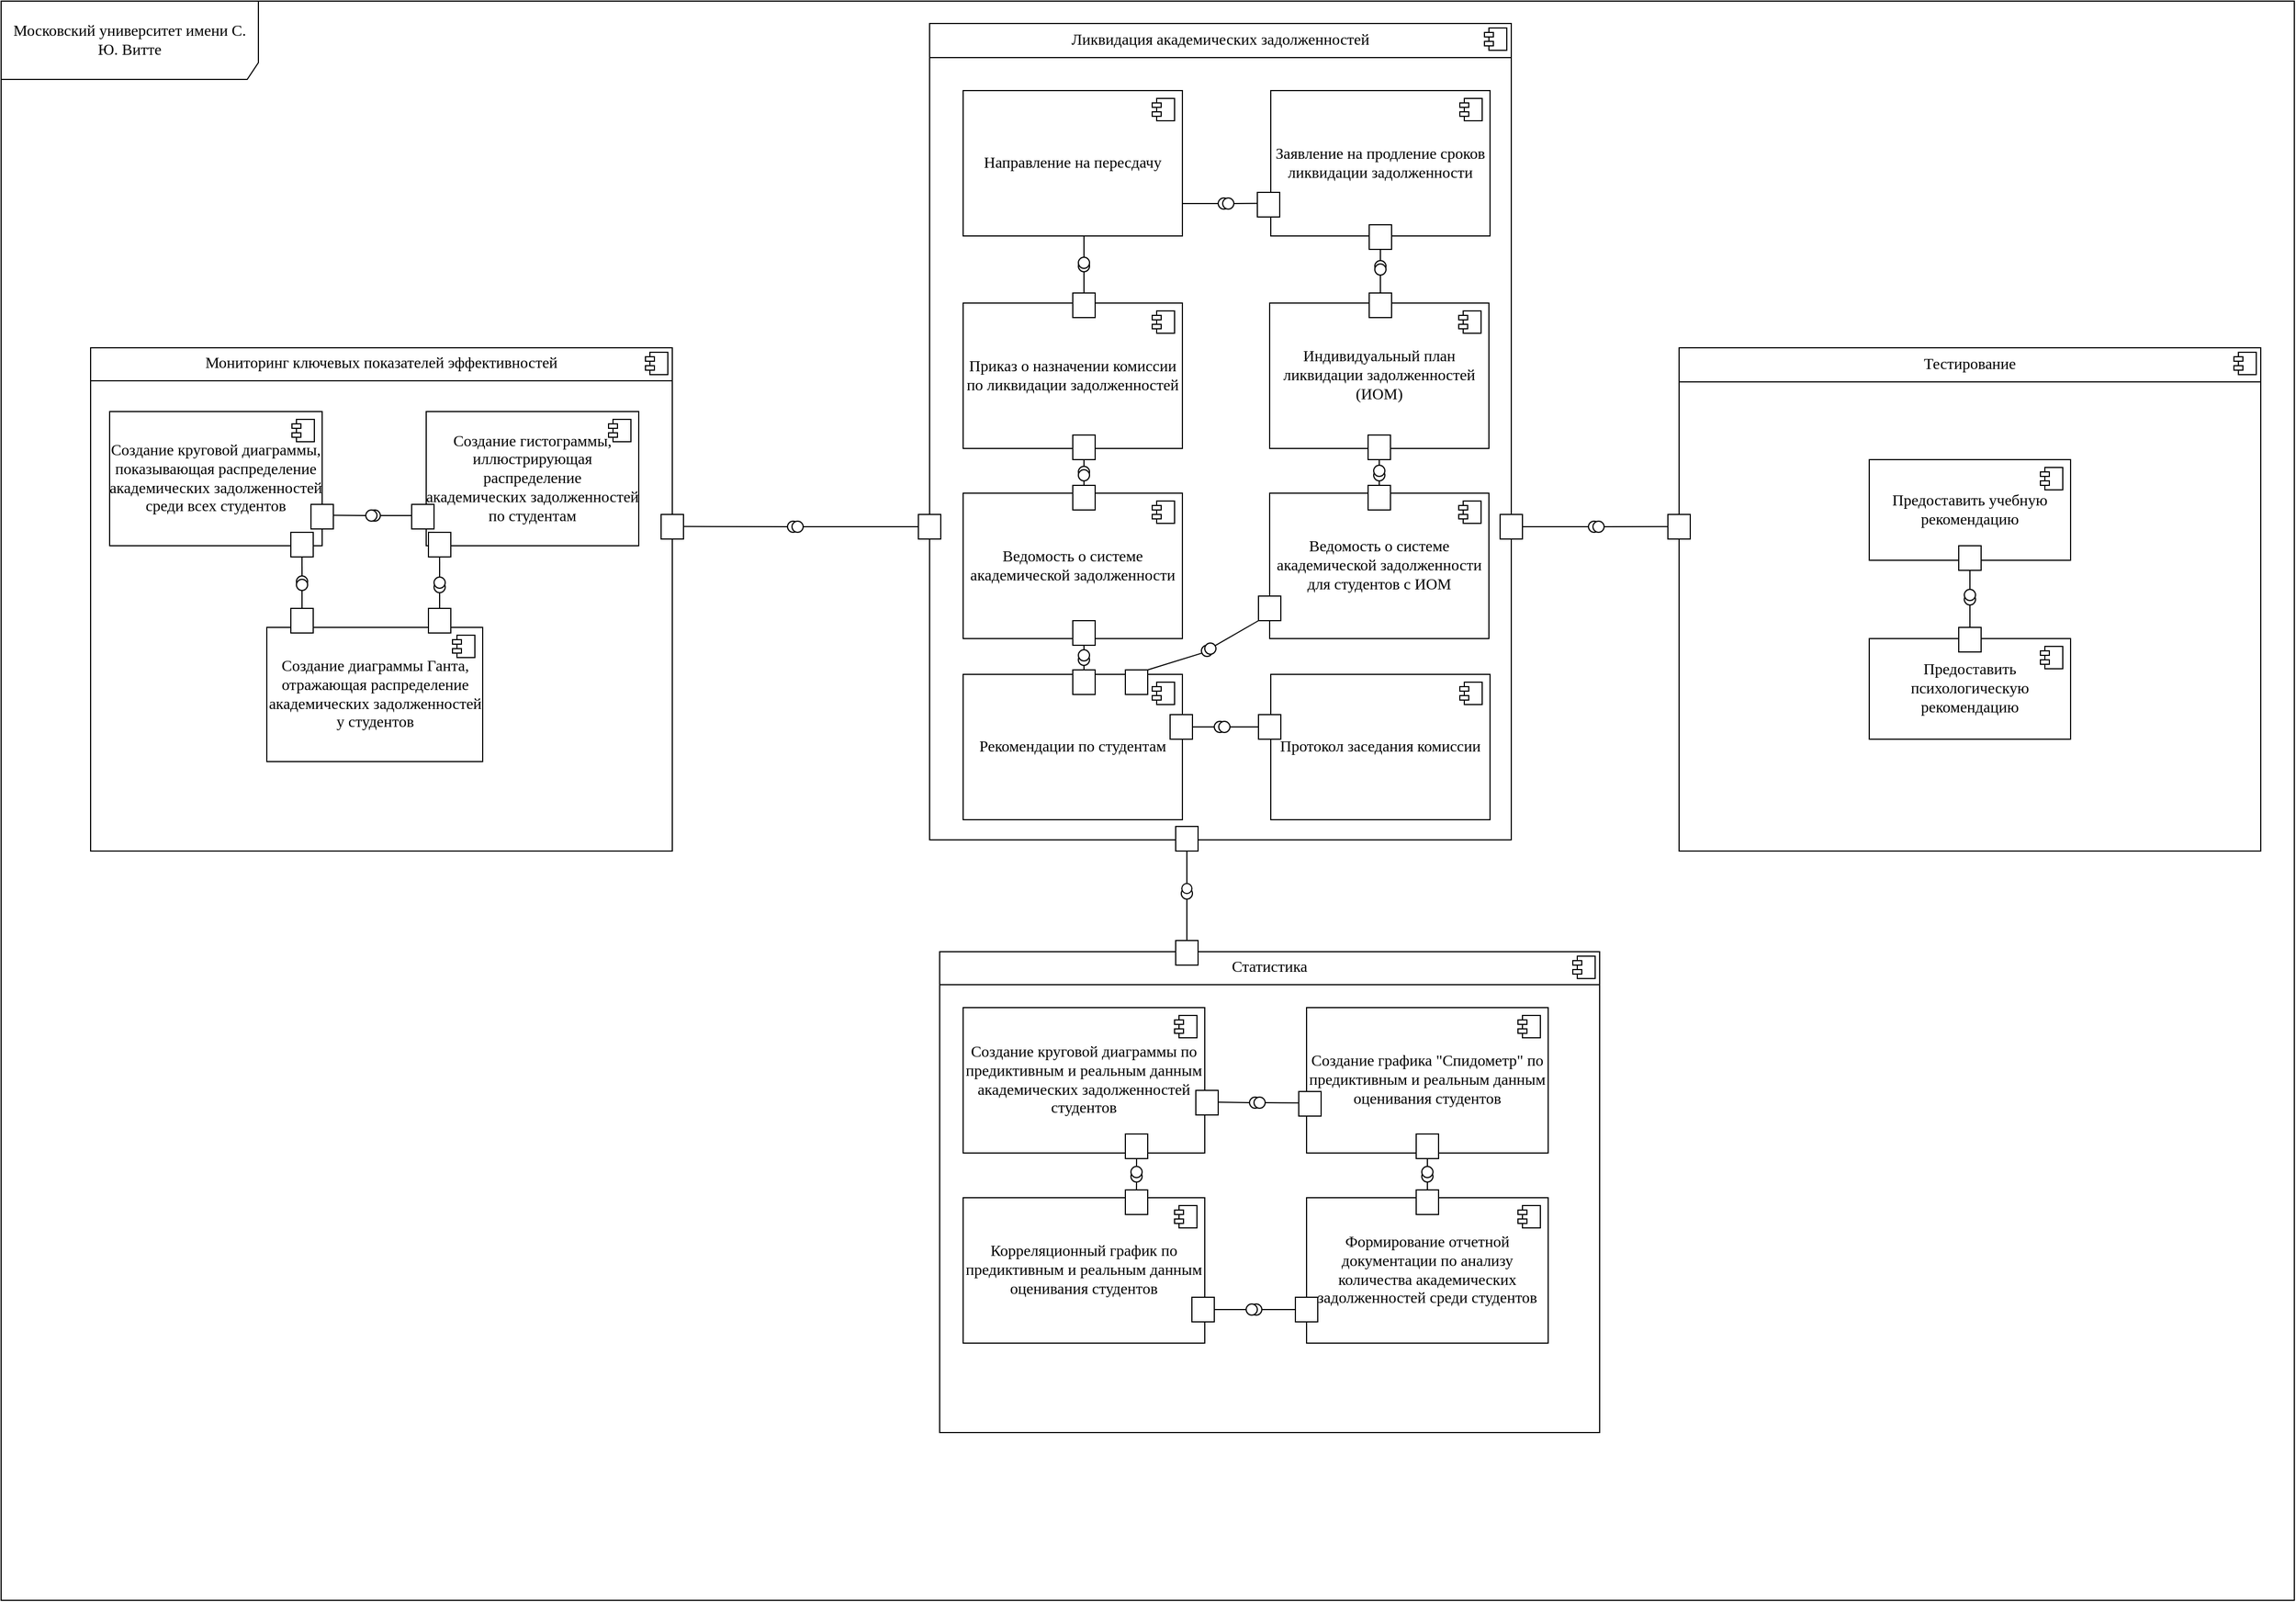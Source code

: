 <mxfile version="26.2.14">
  <diagram name="Страница — 1" id="tuDW8CyXOWbxXbq1CpbA">
    <mxGraphModel dx="2373" dy="2035" grid="1" gridSize="10" guides="1" tooltips="1" connect="1" arrows="1" fold="1" page="1" pageScale="1" pageWidth="827" pageHeight="1169" math="0" shadow="0">
      <root>
        <mxCell id="0" />
        <mxCell id="1" parent="0" />
        <mxCell id="GqfjoaPEXX9DiEDyRWb6-24" value="Московский университет имени С. Ю. Витте" style="shape=umlFrame;whiteSpace=wrap;html=1;pointerEvents=0;width=230;height=70;fontFamily=Times New Roman;fontSize=14;" parent="1" vertex="1">
          <mxGeometry x="-700" y="-350" width="2050" height="1430" as="geometry" />
        </mxCell>
        <mxCell id="eFST4AZn0hhs2lqFVO2i-1" value="&lt;p style=&quot;margin:0px;margin-top:6px;text-align:center;&quot;&gt;&lt;span style=&quot;font-family: &amp;quot;Times New Roman&amp;quot;; font-size: 14px;&quot;&gt;Мониторинг ключевых показателей эффективностей&lt;/span&gt;&lt;/p&gt;&lt;hr size=&quot;1&quot; style=&quot;border-style:solid;&quot;&gt;&lt;p style=&quot;margin:0px;margin-left:8px;&quot;&gt;&lt;br&gt;&lt;/p&gt;" style="align=left;overflow=fill;html=1;dropTarget=0;whiteSpace=wrap;" parent="1" vertex="1">
          <mxGeometry x="-620" y="-40" width="520" height="450" as="geometry" />
        </mxCell>
        <mxCell id="eFST4AZn0hhs2lqFVO2i-2" value="" style="shape=component;jettyWidth=8;jettyHeight=4;" parent="eFST4AZn0hhs2lqFVO2i-1" vertex="1">
          <mxGeometry x="1" width="20" height="20" relative="1" as="geometry">
            <mxPoint x="-24" y="4" as="offset" />
          </mxGeometry>
        </mxCell>
        <mxCell id="eFST4AZn0hhs2lqFVO2i-3" value="Создание круговой диаграммы, показывающая распределение академических&amp;nbsp;задолженностей среди всех студентов" style="html=1;dropTarget=0;whiteSpace=wrap;fontFamily=Times New Roman;fontSize=14;" parent="1" vertex="1">
          <mxGeometry x="-603" y="17" width="190" height="120" as="geometry" />
        </mxCell>
        <mxCell id="eFST4AZn0hhs2lqFVO2i-4" value="" style="shape=module;jettyWidth=8;jettyHeight=4;fontFamily=Times New Roman;fontSize=14;" parent="eFST4AZn0hhs2lqFVO2i-3" vertex="1">
          <mxGeometry x="1" width="20" height="20" relative="1" as="geometry">
            <mxPoint x="-27" y="7" as="offset" />
          </mxGeometry>
        </mxCell>
        <mxCell id="eFST4AZn0hhs2lqFVO2i-5" value="&lt;p style=&quot;margin:0px;margin-top:6px;text-align:center;&quot;&gt;&lt;span style=&quot;background-color: transparent;&quot;&gt;&lt;font face=&quot;Times New Roman&quot;&gt;&lt;span style=&quot;font-size: 14px;&quot;&gt;Статистика&lt;/span&gt;&lt;/font&gt;&lt;/span&gt;&lt;/p&gt;&lt;hr size=&quot;1&quot; style=&quot;border-style:solid;&quot;&gt;&lt;p style=&quot;margin:0px;margin-left:8px;&quot;&gt;&lt;br&gt;&lt;/p&gt;" style="align=left;overflow=fill;html=1;dropTarget=0;whiteSpace=wrap;" parent="1" vertex="1">
          <mxGeometry x="139" y="500" width="590" height="430" as="geometry" />
        </mxCell>
        <mxCell id="eFST4AZn0hhs2lqFVO2i-6" value="" style="shape=component;jettyWidth=8;jettyHeight=4;" parent="eFST4AZn0hhs2lqFVO2i-5" vertex="1">
          <mxGeometry x="1" width="20" height="20" relative="1" as="geometry">
            <mxPoint x="-24" y="4" as="offset" />
          </mxGeometry>
        </mxCell>
        <mxCell id="eFST4AZn0hhs2lqFVO2i-7" value="&lt;p style=&quot;margin:0px;margin-top:6px;text-align:center;&quot;&gt;&lt;span style=&quot;background-color: transparent; text-align: left; font-size: 14px;&quot;&gt;&lt;font face=&quot;Times New Roman&quot;&gt;Тестирование&lt;/font&gt;&lt;/span&gt;&lt;/p&gt;&lt;hr size=&quot;1&quot; style=&quot;border-style:solid;&quot;&gt;&lt;p style=&quot;margin:0px;margin-left:8px;&quot;&gt;&lt;br&gt;&lt;/p&gt;" style="align=left;overflow=fill;html=1;dropTarget=0;whiteSpace=wrap;" parent="1" vertex="1">
          <mxGeometry x="800" y="-40" width="520" height="450" as="geometry" />
        </mxCell>
        <mxCell id="eFST4AZn0hhs2lqFVO2i-8" value="" style="shape=component;jettyWidth=8;jettyHeight=4;" parent="eFST4AZn0hhs2lqFVO2i-7" vertex="1">
          <mxGeometry x="1" width="20" height="20" relative="1" as="geometry">
            <mxPoint x="-24" y="4" as="offset" />
          </mxGeometry>
        </mxCell>
        <mxCell id="eFST4AZn0hhs2lqFVO2i-9" value="Создание круговой диаграммы по предиктивным и реальным данным академических задолженностей студентов" style="html=1;dropTarget=0;whiteSpace=wrap;fontFamily=Times New Roman;fontSize=14;" parent="1" vertex="1">
          <mxGeometry x="160" y="550" width="216" height="130" as="geometry" />
        </mxCell>
        <mxCell id="eFST4AZn0hhs2lqFVO2i-10" value="" style="shape=module;jettyWidth=8;jettyHeight=4;fontFamily=Times New Roman;fontSize=14;" parent="eFST4AZn0hhs2lqFVO2i-9" vertex="1">
          <mxGeometry x="1" width="20" height="20" relative="1" as="geometry">
            <mxPoint x="-27" y="7" as="offset" />
          </mxGeometry>
        </mxCell>
        <mxCell id="eFST4AZn0hhs2lqFVO2i-11" value="Создание графика &quot;Спидометр&quot; по предиктивным и реальным данным оценивания студентов" style="html=1;dropTarget=0;whiteSpace=wrap;fontFamily=Times New Roman;fontSize=14;" parent="1" vertex="1">
          <mxGeometry x="467" y="550" width="216" height="130" as="geometry" />
        </mxCell>
        <mxCell id="eFST4AZn0hhs2lqFVO2i-12" value="" style="shape=module;jettyWidth=8;jettyHeight=4;fontFamily=Times New Roman;fontSize=14;" parent="eFST4AZn0hhs2lqFVO2i-11" vertex="1">
          <mxGeometry x="1" width="20" height="20" relative="1" as="geometry">
            <mxPoint x="-27" y="7" as="offset" />
          </mxGeometry>
        </mxCell>
        <mxCell id="eFST4AZn0hhs2lqFVO2i-13" value="Корреляционный график по предиктивным и реальным данным оценивания студентов" style="html=1;dropTarget=0;whiteSpace=wrap;fontFamily=Times New Roman;fontSize=14;" parent="1" vertex="1">
          <mxGeometry x="160" y="720" width="216" height="130" as="geometry" />
        </mxCell>
        <mxCell id="eFST4AZn0hhs2lqFVO2i-14" value="" style="shape=module;jettyWidth=8;jettyHeight=4;fontFamily=Times New Roman;fontSize=14;" parent="eFST4AZn0hhs2lqFVO2i-13" vertex="1">
          <mxGeometry x="1" width="20" height="20" relative="1" as="geometry">
            <mxPoint x="-27" y="7" as="offset" />
          </mxGeometry>
        </mxCell>
        <mxCell id="eFST4AZn0hhs2lqFVO2i-15" value="Формирование отчетной документации по анализу количества академических задолженностей среди студентов" style="html=1;dropTarget=0;whiteSpace=wrap;fontFamily=Times New Roman;fontSize=14;" parent="1" vertex="1">
          <mxGeometry x="467" y="720" width="216" height="130" as="geometry" />
        </mxCell>
        <mxCell id="eFST4AZn0hhs2lqFVO2i-16" value="" style="shape=module;jettyWidth=8;jettyHeight=4;fontFamily=Times New Roman;fontSize=14;" parent="eFST4AZn0hhs2lqFVO2i-15" vertex="1">
          <mxGeometry x="1" width="20" height="20" relative="1" as="geometry">
            <mxPoint x="-27" y="7" as="offset" />
          </mxGeometry>
        </mxCell>
        <mxCell id="eFST4AZn0hhs2lqFVO2i-25" value="" style="endArrow=none;html=1;rounded=0;entryX=0;entryY=0.5;entryDx=0;entryDy=0;exitX=1;exitY=0.5;exitDx=0;exitDy=0;" parent="1" source="3ke8UDndpjx4X5iE5hRl-86" target="qDimAyg0jFaIY0I--tQH-64" edge="1">
          <mxGeometry width="50" height="50" relative="1" as="geometry">
            <mxPoint x="263" y="860" as="sourcePoint" />
            <mxPoint x="291" y="881" as="targetPoint" />
          </mxGeometry>
        </mxCell>
        <mxCell id="eFST4AZn0hhs2lqFVO2i-24" value="" style="ellipse;whiteSpace=wrap;html=1;aspect=fixed;" parent="1" vertex="1">
          <mxGeometry x="417" y="815" width="10" height="10" as="geometry" />
        </mxCell>
        <mxCell id="eFST4AZn0hhs2lqFVO2i-29" value="" style="endArrow=none;html=1;rounded=0;entryX=0.717;entryY=0;entryDx=0;entryDy=0;exitX=0.5;exitY=1;exitDx=0;exitDy=0;entryPerimeter=0;" parent="1" source="eFST4AZn0hhs2lqFVO2i-30" target="eFST4AZn0hhs2lqFVO2i-13" edge="1">
          <mxGeometry width="50" height="50" relative="1" as="geometry">
            <mxPoint x="273" y="870" as="sourcePoint" />
            <mxPoint x="273" y="715" as="targetPoint" />
          </mxGeometry>
        </mxCell>
        <mxCell id="eFST4AZn0hhs2lqFVO2i-31" value="" style="endArrow=none;html=1;rounded=0;entryX=1;entryY=0.25;entryDx=0;entryDy=0;exitX=0.5;exitY=1;exitDx=0;exitDy=0;" parent="1" source="eFST4AZn0hhs2lqFVO2i-32" target="eFST4AZn0hhs2lqFVO2i-30" edge="1">
          <mxGeometry width="50" height="50" relative="1" as="geometry">
            <mxPoint x="340" y="690" as="sourcePoint" />
            <mxPoint x="273" y="715" as="targetPoint" />
          </mxGeometry>
        </mxCell>
        <mxCell id="eFST4AZn0hhs2lqFVO2i-30" value="" style="ellipse;whiteSpace=wrap;html=1;aspect=fixed;" parent="1" vertex="1">
          <mxGeometry x="310" y="696" width="10" height="10" as="geometry" />
        </mxCell>
        <mxCell id="eFST4AZn0hhs2lqFVO2i-33" value="" style="endArrow=none;html=1;rounded=0;entryX=0.5;entryY=0;entryDx=0;entryDy=0;exitX=0.718;exitY=1.002;exitDx=0;exitDy=0;exitPerimeter=0;" parent="1" source="eFST4AZn0hhs2lqFVO2i-9" target="eFST4AZn0hhs2lqFVO2i-32" edge="1">
          <mxGeometry width="50" height="50" relative="1" as="geometry">
            <mxPoint x="340" y="690" as="sourcePoint" />
            <mxPoint x="304" y="703" as="targetPoint" />
          </mxGeometry>
        </mxCell>
        <mxCell id="eFST4AZn0hhs2lqFVO2i-32" value="" style="ellipse;whiteSpace=wrap;html=1;aspect=fixed;" parent="1" vertex="1">
          <mxGeometry x="310" y="692" width="10" height="10" as="geometry" />
        </mxCell>
        <mxCell id="eFST4AZn0hhs2lqFVO2i-36" value="" style="endArrow=none;html=1;rounded=0;entryX=0;entryY=0.656;entryDx=0;entryDy=0;exitX=1;exitY=0.5;exitDx=0;exitDy=0;entryPerimeter=0;" parent="1" source="eFST4AZn0hhs2lqFVO2i-39" target="eFST4AZn0hhs2lqFVO2i-11" edge="1">
          <mxGeometry width="50" height="50" relative="1" as="geometry">
            <mxPoint x="350" y="700" as="sourcePoint" />
            <mxPoint x="460.0" y="660" as="targetPoint" />
          </mxGeometry>
        </mxCell>
        <mxCell id="eFST4AZn0hhs2lqFVO2i-38" value="" style="endArrow=none;html=1;rounded=0;entryX=0;entryY=0.5;entryDx=0;entryDy=0;exitX=1;exitY=0.649;exitDx=0;exitDy=0;exitPerimeter=0;" parent="1" source="eFST4AZn0hhs2lqFVO2i-9" target="eFST4AZn0hhs2lqFVO2i-37" edge="1">
          <mxGeometry width="50" height="50" relative="1" as="geometry">
            <mxPoint x="380.0" y="635" as="sourcePoint" />
            <mxPoint x="460" y="660" as="targetPoint" />
          </mxGeometry>
        </mxCell>
        <mxCell id="eFST4AZn0hhs2lqFVO2i-37" value="" style="ellipse;whiteSpace=wrap;html=1;aspect=fixed;" parent="1" vertex="1">
          <mxGeometry x="416" y="630" width="10" height="10" as="geometry" />
        </mxCell>
        <mxCell id="eFST4AZn0hhs2lqFVO2i-40" value="" style="endArrow=none;html=1;rounded=0;entryX=0;entryY=0.5;entryDx=0;entryDy=0;exitX=1;exitY=0.25;exitDx=0;exitDy=0;" parent="1" source="eFST4AZn0hhs2lqFVO2i-37" target="eFST4AZn0hhs2lqFVO2i-39" edge="1">
          <mxGeometry width="50" height="50" relative="1" as="geometry">
            <mxPoint x="413" y="643" as="sourcePoint" />
            <mxPoint x="460" y="660" as="targetPoint" />
          </mxGeometry>
        </mxCell>
        <mxCell id="eFST4AZn0hhs2lqFVO2i-39" value="" style="ellipse;whiteSpace=wrap;html=1;aspect=fixed;" parent="1" vertex="1">
          <mxGeometry x="420" y="630" width="10" height="10" as="geometry" />
        </mxCell>
        <mxCell id="eFST4AZn0hhs2lqFVO2i-43" value="" style="endArrow=none;html=1;rounded=0;entryX=0.5;entryY=0;entryDx=0;entryDy=0;exitX=0.5;exitY=1;exitDx=0;exitDy=0;" parent="1" source="eFST4AZn0hhs2lqFVO2i-44" target="eFST4AZn0hhs2lqFVO2i-15" edge="1">
          <mxGeometry width="50" height="50" relative="1" as="geometry">
            <mxPoint x="427" y="653" as="sourcePoint" />
            <mxPoint x="515" y="710" as="targetPoint" />
          </mxGeometry>
        </mxCell>
        <mxCell id="eFST4AZn0hhs2lqFVO2i-45" value="" style="endArrow=none;html=1;rounded=0;entryX=0.75;entryY=0;entryDx=0;entryDy=0;exitX=0.5;exitY=1;exitDx=0;exitDy=0;" parent="1" source="eFST4AZn0hhs2lqFVO2i-46" target="eFST4AZn0hhs2lqFVO2i-44" edge="1">
          <mxGeometry width="50" height="50" relative="1" as="geometry">
            <mxPoint x="580" y="690" as="sourcePoint" />
            <mxPoint x="515" y="710" as="targetPoint" />
          </mxGeometry>
        </mxCell>
        <mxCell id="eFST4AZn0hhs2lqFVO2i-44" value="" style="ellipse;whiteSpace=wrap;html=1;aspect=fixed;" parent="1" vertex="1">
          <mxGeometry x="570" y="696" width="10" height="10" as="geometry" />
        </mxCell>
        <mxCell id="eFST4AZn0hhs2lqFVO2i-47" value="" style="endArrow=none;html=1;rounded=0;entryX=0.5;entryY=0;entryDx=0;entryDy=0;exitX=0.5;exitY=1;exitDx=0;exitDy=0;" parent="1" source="eFST4AZn0hhs2lqFVO2i-11" target="eFST4AZn0hhs2lqFVO2i-46" edge="1">
          <mxGeometry width="50" height="50" relative="1" as="geometry">
            <mxPoint x="580" y="690" as="sourcePoint" />
            <mxPoint x="533" y="701" as="targetPoint" />
          </mxGeometry>
        </mxCell>
        <mxCell id="eFST4AZn0hhs2lqFVO2i-46" value="" style="ellipse;whiteSpace=wrap;html=1;aspect=fixed;" parent="1" vertex="1">
          <mxGeometry x="570" y="692" width="10" height="10" as="geometry" />
        </mxCell>
        <mxCell id="eFST4AZn0hhs2lqFVO2i-63" value="Предоставить учебную рекомендацию" style="html=1;dropTarget=0;whiteSpace=wrap;fontFamily=Times New Roman;fontSize=14;" parent="1" vertex="1">
          <mxGeometry x="970" y="60" width="180" height="90" as="geometry" />
        </mxCell>
        <mxCell id="eFST4AZn0hhs2lqFVO2i-64" value="" style="shape=module;jettyWidth=8;jettyHeight=4;fontFamily=Times New Roman;fontSize=14;" parent="eFST4AZn0hhs2lqFVO2i-63" vertex="1">
          <mxGeometry x="1" width="20" height="20" relative="1" as="geometry">
            <mxPoint x="-27" y="7" as="offset" />
          </mxGeometry>
        </mxCell>
        <mxCell id="eFST4AZn0hhs2lqFVO2i-65" value="Предоставить психологическую рекомендацию" style="html=1;dropTarget=0;whiteSpace=wrap;fontFamily=Times New Roman;fontSize=14;" parent="1" vertex="1">
          <mxGeometry x="970" y="220" width="180" height="90" as="geometry" />
        </mxCell>
        <mxCell id="eFST4AZn0hhs2lqFVO2i-66" value="" style="shape=module;jettyWidth=8;jettyHeight=4;fontFamily=Times New Roman;fontSize=14;" parent="eFST4AZn0hhs2lqFVO2i-65" vertex="1">
          <mxGeometry x="1" width="20" height="20" relative="1" as="geometry">
            <mxPoint x="-27" y="7" as="offset" />
          </mxGeometry>
        </mxCell>
        <mxCell id="eFST4AZn0hhs2lqFVO2i-75" value="" style="endArrow=none;html=1;rounded=0;exitX=0.5;exitY=0;exitDx=0;exitDy=0;entryX=0.5;entryY=1;entryDx=0;entryDy=0;" parent="1" source="eFST4AZn0hhs2lqFVO2i-78" target="eFST4AZn0hhs2lqFVO2i-63" edge="1">
          <mxGeometry width="50" height="50" relative="1" as="geometry">
            <mxPoint x="918" y="579" as="sourcePoint" />
            <mxPoint x="1060" y="160" as="targetPoint" />
          </mxGeometry>
        </mxCell>
        <mxCell id="eFST4AZn0hhs2lqFVO2i-77" value="" style="endArrow=none;html=1;rounded=0;exitX=0.5;exitY=0;exitDx=0;exitDy=0;entryX=0.5;entryY=1;entryDx=0;entryDy=0;" parent="1" source="eFST4AZn0hhs2lqFVO2i-65" target="eFST4AZn0hhs2lqFVO2i-76" edge="1">
          <mxGeometry width="50" height="50" relative="1" as="geometry">
            <mxPoint x="1060" y="210" as="sourcePoint" />
            <mxPoint x="1060" y="160" as="targetPoint" />
          </mxGeometry>
        </mxCell>
        <mxCell id="eFST4AZn0hhs2lqFVO2i-76" value="" style="ellipse;whiteSpace=wrap;html=1;aspect=fixed;" parent="1" vertex="1">
          <mxGeometry x="1055" y="180" width="10" height="10" as="geometry" />
        </mxCell>
        <mxCell id="eFST4AZn0hhs2lqFVO2i-79" value="" style="endArrow=none;html=1;rounded=0;exitX=0.5;exitY=0;exitDx=0;exitDy=0;entryX=0.5;entryY=1;entryDx=0;entryDy=0;" parent="1" source="eFST4AZn0hhs2lqFVO2i-76" target="eFST4AZn0hhs2lqFVO2i-78" edge="1">
          <mxGeometry width="50" height="50" relative="1" as="geometry">
            <mxPoint x="1060" y="180" as="sourcePoint" />
            <mxPoint x="1060" y="160" as="targetPoint" />
          </mxGeometry>
        </mxCell>
        <mxCell id="eFST4AZn0hhs2lqFVO2i-78" value="" style="ellipse;whiteSpace=wrap;html=1;aspect=fixed;" parent="1" vertex="1">
          <mxGeometry x="1055" y="176" width="10" height="10" as="geometry" />
        </mxCell>
        <mxCell id="eFST4AZn0hhs2lqFVO2i-88" value="Создание диаграммы Ганта, отражающая распределение академических&amp;nbsp;задолженностей у студентов" style="html=1;dropTarget=0;whiteSpace=wrap;fontFamily=Times New Roman;fontSize=14;" parent="1" vertex="1">
          <mxGeometry x="-462.5" y="210" width="193" height="120" as="geometry" />
        </mxCell>
        <mxCell id="eFST4AZn0hhs2lqFVO2i-89" value="" style="shape=module;jettyWidth=8;jettyHeight=4;fontFamily=Times New Roman;fontSize=14;" parent="eFST4AZn0hhs2lqFVO2i-88" vertex="1">
          <mxGeometry x="1" width="20" height="20" relative="1" as="geometry">
            <mxPoint x="-27" y="7" as="offset" />
          </mxGeometry>
        </mxCell>
        <mxCell id="eFST4AZn0hhs2lqFVO2i-90" value="Создание гистограммы, иллюстрирующая распределение академических&amp;nbsp;задолженностей по студентам" style="html=1;dropTarget=0;whiteSpace=wrap;fontFamily=Times New Roman;fontSize=14;" parent="1" vertex="1">
          <mxGeometry x="-320" y="17" width="190" height="120" as="geometry" />
        </mxCell>
        <mxCell id="eFST4AZn0hhs2lqFVO2i-91" value="" style="shape=module;jettyWidth=8;jettyHeight=4;fontFamily=Times New Roman;fontSize=14;" parent="eFST4AZn0hhs2lqFVO2i-90" vertex="1">
          <mxGeometry x="1" width="20" height="20" relative="1" as="geometry">
            <mxPoint x="-27" y="7" as="offset" />
          </mxGeometry>
        </mxCell>
        <mxCell id="eFST4AZn0hhs2lqFVO2i-100" value="" style="endArrow=none;html=1;rounded=0;exitX=0.5;exitY=0;exitDx=0;exitDy=0;entryX=0.063;entryY=1.003;entryDx=0;entryDy=0;entryPerimeter=0;" parent="1" source="eFST4AZn0hhs2lqFVO2i-105" target="eFST4AZn0hhs2lqFVO2i-90" edge="1">
          <mxGeometry width="50" height="50" relative="1" as="geometry">
            <mxPoint x="800" y="211" as="sourcePoint" />
            <mxPoint x="-293" y="140" as="targetPoint" />
          </mxGeometry>
        </mxCell>
        <mxCell id="eFST4AZn0hhs2lqFVO2i-101" value="" style="endArrow=none;html=1;rounded=0;entryX=0.905;entryY=1.003;entryDx=0;entryDy=0;entryPerimeter=0;" parent="1" source="eFST4AZn0hhs2lqFVO2i-116" target="eFST4AZn0hhs2lqFVO2i-3" edge="1">
          <mxGeometry width="50" height="50" relative="1" as="geometry">
            <mxPoint x="-190" y="315" as="sourcePoint" />
            <mxPoint x="-490.08" y="147" as="targetPoint" />
          </mxGeometry>
        </mxCell>
        <mxCell id="eFST4AZn0hhs2lqFVO2i-102" value="" style="endArrow=none;html=1;rounded=0;entryX=-0.009;entryY=0.456;entryDx=0;entryDy=0;exitX=1;exitY=0.5;exitDx=0;exitDy=0;entryPerimeter=0;" parent="1" source="eFST4AZn0hhs2lqFVO2i-114" target="3ke8UDndpjx4X5iE5hRl-100" edge="1">
          <mxGeometry width="50" height="50" relative="1" as="geometry">
            <mxPoint x="-259" y="210" as="sourcePoint" />
            <mxPoint x="-314" y="85" as="targetPoint" />
          </mxGeometry>
        </mxCell>
        <mxCell id="eFST4AZn0hhs2lqFVO2i-104" value="" style="endArrow=none;html=1;rounded=0;entryX=0.5;entryY=1;entryDx=0;entryDy=0;exitX=0.5;exitY=0;exitDx=0;exitDy=0;" parent="1" source="3ke8UDndpjx4X5iE5hRl-94" target="eFST4AZn0hhs2lqFVO2i-103" edge="1">
          <mxGeometry width="50" height="50" relative="1" as="geometry">
            <mxPoint x="-280.0" y="305" as="sourcePoint" />
            <mxPoint x="-55" y="255" as="targetPoint" />
          </mxGeometry>
        </mxCell>
        <mxCell id="eFST4AZn0hhs2lqFVO2i-103" value="" style="ellipse;whiteSpace=wrap;html=1;aspect=fixed;" parent="1" vertex="1">
          <mxGeometry x="-313" y="169" width="10" height="10" as="geometry" />
        </mxCell>
        <mxCell id="eFST4AZn0hhs2lqFVO2i-106" value="" style="endArrow=none;html=1;rounded=0;entryX=0.057;entryY=0.717;entryDx=0;entryDy=0;exitX=0.735;exitY=0.08;exitDx=0;exitDy=0;exitPerimeter=0;entryPerimeter=0;" parent="1" source="eFST4AZn0hhs2lqFVO2i-103" target="eFST4AZn0hhs2lqFVO2i-105" edge="1">
          <mxGeometry width="50" height="50" relative="1" as="geometry">
            <mxPoint x="-131" y="287" as="sourcePoint" />
            <mxPoint x="-55" y="255" as="targetPoint" />
          </mxGeometry>
        </mxCell>
        <mxCell id="eFST4AZn0hhs2lqFVO2i-105" value="" style="ellipse;whiteSpace=wrap;html=1;aspect=fixed;" parent="1" vertex="1">
          <mxGeometry x="-313" y="165" width="10" height="10" as="geometry" />
        </mxCell>
        <mxCell id="eFST4AZn0hhs2lqFVO2i-113" value="" style="endArrow=none;html=1;rounded=0;entryX=0;entryY=0.5;entryDx=0;entryDy=0;entryPerimeter=0;exitX=1;exitY=0.5;exitDx=0;exitDy=0;" parent="1" source="eFST4AZn0hhs2lqFVO2i-114" target="eFST4AZn0hhs2lqFVO2i-112" edge="1">
          <mxGeometry width="50" height="50" relative="1" as="geometry">
            <mxPoint x="-200" y="115" as="sourcePoint" />
            <mxPoint x="-150" y="150" as="targetPoint" />
          </mxGeometry>
        </mxCell>
        <mxCell id="eFST4AZn0hhs2lqFVO2i-115" value="" style="endArrow=none;html=1;rounded=0;entryX=0;entryY=0.5;entryDx=0;entryDy=0;entryPerimeter=0;exitX=1;exitY=0.5;exitDx=0;exitDy=0;" parent="1" source="eFST4AZn0hhs2lqFVO2i-112" target="eFST4AZn0hhs2lqFVO2i-114" edge="1">
          <mxGeometry width="50" height="50" relative="1" as="geometry">
            <mxPoint x="-170" y="130" as="sourcePoint" />
            <mxPoint x="-150" y="150" as="targetPoint" />
          </mxGeometry>
        </mxCell>
        <mxCell id="eFST4AZn0hhs2lqFVO2i-117" value="" style="endArrow=none;html=1;rounded=0;entryX=0.7;entryY=0.9;entryDx=0;entryDy=0;entryPerimeter=0;" parent="1" source="eFST4AZn0hhs2lqFVO2i-118" target="eFST4AZn0hhs2lqFVO2i-116" edge="1">
          <mxGeometry width="50" height="50" relative="1" as="geometry">
            <mxPoint x="-269" y="200" as="sourcePoint" />
            <mxPoint x="-306" y="158" as="targetPoint" />
          </mxGeometry>
        </mxCell>
        <mxCell id="eFST4AZn0hhs2lqFVO2i-116" value="" style="ellipse;whiteSpace=wrap;html=1;aspect=fixed;" parent="1" vertex="1">
          <mxGeometry x="-436" y="164" width="10" height="10" as="geometry" />
        </mxCell>
        <mxCell id="eFST4AZn0hhs2lqFVO2i-119" value="" style="endArrow=none;html=1;rounded=0;entryX=0.5;entryY=1;entryDx=0;entryDy=0;exitX=0.5;exitY=0;exitDx=0;exitDy=0;" parent="1" source="3ke8UDndpjx4X5iE5hRl-97" target="eFST4AZn0hhs2lqFVO2i-118" edge="1">
          <mxGeometry width="50" height="50" relative="1" as="geometry">
            <mxPoint x="-431" y="209" as="sourcePoint" />
            <mxPoint x="-293" y="179" as="targetPoint" />
          </mxGeometry>
        </mxCell>
        <mxCell id="eFST4AZn0hhs2lqFVO2i-118" value="" style="ellipse;whiteSpace=wrap;html=1;aspect=fixed;" parent="1" vertex="1">
          <mxGeometry x="-436" y="167" width="10" height="10" as="geometry" />
        </mxCell>
        <mxCell id="mNeHW8iMTvMaGaCUjGPF-1" value="&lt;p style=&quot;text-align: center; margin: 6px 0px 0px;&quot;&gt;&lt;span style=&quot;background-color: transparent; text-align: left; font-size: 14px;&quot;&gt;&lt;font face=&quot;Times New Roman&quot;&gt;Ликвидация академических задолженностей&lt;/font&gt;&lt;/span&gt;&lt;/p&gt;&lt;hr size=&quot;1&quot; style=&quot;border-style:solid;&quot;&gt;&lt;p style=&quot;margin:0px;margin-left:8px;&quot;&gt;&lt;br&gt;&lt;/p&gt;" style="align=left;overflow=fill;html=1;dropTarget=0;whiteSpace=wrap;" parent="1" vertex="1">
          <mxGeometry x="130" y="-330" width="520" height="730" as="geometry" />
        </mxCell>
        <mxCell id="mNeHW8iMTvMaGaCUjGPF-2" value="" style="shape=component;jettyWidth=8;jettyHeight=4;" parent="mNeHW8iMTvMaGaCUjGPF-1" vertex="1">
          <mxGeometry x="1" width="20" height="20" relative="1" as="geometry">
            <mxPoint x="-24" y="4" as="offset" />
          </mxGeometry>
        </mxCell>
        <mxCell id="mNeHW8iMTvMaGaCUjGPF-4" value="" style="endArrow=none;html=1;rounded=0;entryX=0;entryY=0.5;entryDx=0;entryDy=0;entryPerimeter=0;exitX=1;exitY=0.5;exitDx=0;exitDy=0;" parent="1" source="eFST4AZn0hhs2lqFVO2i-112" target="eFST4AZn0hhs2lqFVO2i-114" edge="1">
          <mxGeometry width="50" height="50" relative="1" as="geometry">
            <mxPoint x="-403" y="105" as="sourcePoint" />
            <mxPoint x="-180" y="130" as="targetPoint" />
          </mxGeometry>
        </mxCell>
        <mxCell id="eFST4AZn0hhs2lqFVO2i-114" value="" style="ellipse;whiteSpace=wrap;html=1;aspect=fixed;" parent="1" vertex="1">
          <mxGeometry x="-371" y="105" width="10" height="10" as="geometry" />
        </mxCell>
        <mxCell id="mNeHW8iMTvMaGaCUjGPF-5" value="" style="endArrow=none;html=1;rounded=0;entryX=0;entryY=0.5;entryDx=0;entryDy=0;entryPerimeter=0;exitX=0.974;exitY=0.441;exitDx=0;exitDy=0;exitPerimeter=0;" parent="1" source="3ke8UDndpjx4X5iE5hRl-99" target="eFST4AZn0hhs2lqFVO2i-112" edge="1">
          <mxGeometry width="50" height="50" relative="1" as="geometry">
            <mxPoint x="-403" y="105" as="sourcePoint" />
            <mxPoint x="-270" y="122" as="targetPoint" />
          </mxGeometry>
        </mxCell>
        <mxCell id="eFST4AZn0hhs2lqFVO2i-112" value="" style="ellipse;whiteSpace=wrap;html=1;aspect=fixed;" parent="1" vertex="1">
          <mxGeometry x="-374" y="105" width="10" height="10" as="geometry" />
        </mxCell>
        <mxCell id="mNeHW8iMTvMaGaCUjGPF-20" value="&lt;span style=&quot;text-align: start; caret-color: rgb(51, 144, 236); white-space-collapse: preserve; background-color: rgb(255, 255, 255);&quot;&gt;Заявление на продление сроков ликвидации задолженности&lt;/span&gt;" style="html=1;dropTarget=0;whiteSpace=wrap;fontFamily=Times New Roman;fontSize=14;" parent="1" vertex="1">
          <mxGeometry x="435" y="-270" width="196" height="130" as="geometry" />
        </mxCell>
        <mxCell id="mNeHW8iMTvMaGaCUjGPF-21" value="" style="shape=module;jettyWidth=8;jettyHeight=4;fontFamily=Times New Roman;fontSize=14;" parent="mNeHW8iMTvMaGaCUjGPF-20" vertex="1">
          <mxGeometry x="1" width="20" height="20" relative="1" as="geometry">
            <mxPoint x="-27" y="7" as="offset" />
          </mxGeometry>
        </mxCell>
        <mxCell id="mNeHW8iMTvMaGaCUjGPF-22" value="Направление на пересдачу" style="html=1;dropTarget=0;whiteSpace=wrap;fontFamily=Times New Roman;fontSize=14;" parent="1" vertex="1">
          <mxGeometry x="160" y="-270" width="196" height="130" as="geometry" />
        </mxCell>
        <mxCell id="mNeHW8iMTvMaGaCUjGPF-23" value="" style="shape=module;jettyWidth=8;jettyHeight=4;fontFamily=Times New Roman;fontSize=14;" parent="mNeHW8iMTvMaGaCUjGPF-22" vertex="1">
          <mxGeometry x="1" width="20" height="20" relative="1" as="geometry">
            <mxPoint x="-27" y="7" as="offset" />
          </mxGeometry>
        </mxCell>
        <mxCell id="mNeHW8iMTvMaGaCUjGPF-24" value="&lt;span style=&quot;text-align: start; caret-color: rgb(51, 144, 236); white-space-collapse: preserve; background-color: rgb(255, 255, 255);&quot;&gt;Приказ о назначении комиссии по ликвидации задолженностей&lt;/span&gt;" style="html=1;dropTarget=0;whiteSpace=wrap;fontFamily=Times New Roman;fontSize=14;" parent="1" vertex="1">
          <mxGeometry x="160" y="-80" width="196" height="130" as="geometry" />
        </mxCell>
        <mxCell id="mNeHW8iMTvMaGaCUjGPF-25" value="" style="shape=module;jettyWidth=8;jettyHeight=4;fontFamily=Times New Roman;fontSize=14;" parent="mNeHW8iMTvMaGaCUjGPF-24" vertex="1">
          <mxGeometry x="1" width="20" height="20" relative="1" as="geometry">
            <mxPoint x="-27" y="7" as="offset" />
          </mxGeometry>
        </mxCell>
        <mxCell id="mNeHW8iMTvMaGaCUjGPF-26" value="&lt;span style=&quot;text-align: start; caret-color: rgb(51, 144, 236); white-space-collapse: preserve; background-color: rgb(255, 255, 255);&quot;&gt;Ведомость о системе академической задолженности для студентов с ИОМ&lt;/span&gt;" style="html=1;dropTarget=0;whiteSpace=wrap;fontFamily=Times New Roman;fontSize=14;" parent="1" vertex="1">
          <mxGeometry x="434" y="90" width="196" height="130" as="geometry" />
        </mxCell>
        <mxCell id="mNeHW8iMTvMaGaCUjGPF-27" value="" style="shape=module;jettyWidth=8;jettyHeight=4;fontFamily=Times New Roman;fontSize=14;" parent="mNeHW8iMTvMaGaCUjGPF-26" vertex="1">
          <mxGeometry x="1" width="20" height="20" relative="1" as="geometry">
            <mxPoint x="-27" y="7" as="offset" />
          </mxGeometry>
        </mxCell>
        <mxCell id="mNeHW8iMTvMaGaCUjGPF-28" value="&lt;span style=&quot;text-align: start; caret-color: rgb(51, 144, 236); white-space-collapse: preserve; background-color: rgb(255, 255, 255);&quot;&gt;Индивидуальный план ликвидации задолженностей (ИОМ)&lt;/span&gt;" style="html=1;dropTarget=0;whiteSpace=wrap;fontFamily=Times New Roman;fontSize=14;" parent="1" vertex="1">
          <mxGeometry x="434" y="-80" width="196" height="130" as="geometry" />
        </mxCell>
        <mxCell id="mNeHW8iMTvMaGaCUjGPF-29" value="" style="shape=module;jettyWidth=8;jettyHeight=4;fontFamily=Times New Roman;fontSize=14;" parent="mNeHW8iMTvMaGaCUjGPF-28" vertex="1">
          <mxGeometry x="1" width="20" height="20" relative="1" as="geometry">
            <mxPoint x="-27" y="7" as="offset" />
          </mxGeometry>
        </mxCell>
        <mxCell id="mNeHW8iMTvMaGaCUjGPF-30" value="&lt;span style=&quot;text-align: start; caret-color: rgb(51, 144, 236); white-space-collapse: preserve; background-color: rgb(255, 255, 255);&quot;&gt;Протокол заседания комиссии&lt;/span&gt;" style="html=1;dropTarget=0;whiteSpace=wrap;fontFamily=Times New Roman;fontSize=14;" parent="1" vertex="1">
          <mxGeometry x="435" y="252" width="196" height="130" as="geometry" />
        </mxCell>
        <mxCell id="mNeHW8iMTvMaGaCUjGPF-31" value="" style="shape=module;jettyWidth=8;jettyHeight=4;fontFamily=Times New Roman;fontSize=14;" parent="mNeHW8iMTvMaGaCUjGPF-30" vertex="1">
          <mxGeometry x="1" width="20" height="20" relative="1" as="geometry">
            <mxPoint x="-27" y="7" as="offset" />
          </mxGeometry>
        </mxCell>
        <mxCell id="3ke8UDndpjx4X5iE5hRl-6" value="" style="ellipse;whiteSpace=wrap;html=1;align=center;aspect=fixed;fillColor=none;strokeColor=none;resizable=0;perimeter=centerPerimeter;rotatable=0;allowArrows=0;points=[];outlineConnect=1;" parent="1" vertex="1">
          <mxGeometry x="435" y="420" width="10" height="10" as="geometry" />
        </mxCell>
        <mxCell id="3ke8UDndpjx4X5iE5hRl-35" value="" style="ellipse;whiteSpace=wrap;html=1;align=center;aspect=fixed;fillColor=none;strokeColor=none;resizable=0;perimeter=centerPerimeter;rotatable=0;allowArrows=0;points=[];outlineConnect=1;" parent="1" vertex="1">
          <mxGeometry x="396" y="172" width="10" height="10" as="geometry" />
        </mxCell>
        <mxCell id="3ke8UDndpjx4X5iE5hRl-43" value="" style="endArrow=none;html=1;rounded=0;exitX=0;exitY=0.5;exitDx=0;exitDy=0;" parent="1" target="3ke8UDndpjx4X5iE5hRl-73" edge="1">
          <mxGeometry width="50" height="50" relative="1" as="geometry">
            <mxPoint x="719.0" y="120" as="sourcePoint" />
            <mxPoint x="650.52" y="120.6" as="targetPoint" />
          </mxGeometry>
        </mxCell>
        <mxCell id="3ke8UDndpjx4X5iE5hRl-45" value="" style="endArrow=none;html=1;rounded=0;exitX=-0.003;exitY=0.33;exitDx=0;exitDy=0;entryX=1.003;entryY=0.619;entryDx=0;entryDy=0;entryPerimeter=0;exitPerimeter=0;" parent="1" source="3ke8UDndpjx4X5iE5hRl-46" target="3ke8UDndpjx4X5iE5hRl-44" edge="1">
          <mxGeometry width="50" height="50" relative="1" as="geometry">
            <mxPoint x="798" y="109" as="sourcePoint" />
            <mxPoint x="652" y="106" as="targetPoint" />
          </mxGeometry>
        </mxCell>
        <mxCell id="3ke8UDndpjx4X5iE5hRl-44" value="" style="ellipse;whiteSpace=wrap;html=1;aspect=fixed;" parent="1" vertex="1">
          <mxGeometry x="719" y="115" width="10" height="10" as="geometry" />
        </mxCell>
        <mxCell id="3ke8UDndpjx4X5iE5hRl-47" value="" style="endArrow=none;html=1;rounded=0;entryX=1;entryY=0.5;entryDx=0;entryDy=0;exitX=0;exitY=0.353;exitDx=0;exitDy=0;exitPerimeter=0;" parent="1" edge="1">
          <mxGeometry width="50" height="50" relative="1" as="geometry">
            <mxPoint x="800" y="119.85" as="sourcePoint" />
            <mxPoint x="733.0" y="120" as="targetPoint" />
          </mxGeometry>
        </mxCell>
        <mxCell id="3ke8UDndpjx4X5iE5hRl-46" value="" style="ellipse;whiteSpace=wrap;html=1;aspect=fixed;" parent="1" vertex="1">
          <mxGeometry x="723" y="115" width="10" height="10" as="geometry" />
        </mxCell>
        <mxCell id="3ke8UDndpjx4X5iE5hRl-71" value="" style="rounded=0;whiteSpace=wrap;html=1;" parent="1" vertex="1">
          <mxGeometry x="522" y="38" width="20" height="22" as="geometry" />
        </mxCell>
        <mxCell id="3ke8UDndpjx4X5iE5hRl-72" value="" style="rounded=0;whiteSpace=wrap;html=1;" parent="1" vertex="1">
          <mxGeometry x="522" y="83" width="20" height="22" as="geometry" />
        </mxCell>
        <mxCell id="3ke8UDndpjx4X5iE5hRl-73" value="" style="rounded=0;whiteSpace=wrap;html=1;" parent="1" vertex="1">
          <mxGeometry x="640" y="109" width="20" height="22" as="geometry" />
        </mxCell>
        <mxCell id="3ke8UDndpjx4X5iE5hRl-75" value="" style="rounded=0;whiteSpace=wrap;html=1;" parent="1" vertex="1">
          <mxGeometry x="790" y="109" width="20" height="22" as="geometry" />
        </mxCell>
        <mxCell id="3ke8UDndpjx4X5iE5hRl-76" value="" style="rounded=0;whiteSpace=wrap;html=1;" parent="1" vertex="1">
          <mxGeometry x="1050" y="137" width="20" height="22" as="geometry" />
        </mxCell>
        <mxCell id="3ke8UDndpjx4X5iE5hRl-77" value="" style="rounded=0;whiteSpace=wrap;html=1;" parent="1" vertex="1">
          <mxGeometry x="1050" y="210" width="20" height="22" as="geometry" />
        </mxCell>
        <mxCell id="3ke8UDndpjx4X5iE5hRl-80" value="" style="rounded=0;whiteSpace=wrap;html=1;" parent="1" vertex="1">
          <mxGeometry x="368" y="624" width="20" height="22" as="geometry" />
        </mxCell>
        <mxCell id="3ke8UDndpjx4X5iE5hRl-81" value="" style="rounded=0;whiteSpace=wrap;html=1;" parent="1" vertex="1">
          <mxGeometry x="460" y="625" width="20" height="22" as="geometry" />
        </mxCell>
        <mxCell id="3ke8UDndpjx4X5iE5hRl-82" value="" style="rounded=0;whiteSpace=wrap;html=1;" parent="1" vertex="1">
          <mxGeometry x="565" y="663" width="20" height="22" as="geometry" />
        </mxCell>
        <mxCell id="3ke8UDndpjx4X5iE5hRl-83" value="" style="rounded=0;whiteSpace=wrap;html=1;" parent="1" vertex="1">
          <mxGeometry x="565" y="713" width="20" height="22" as="geometry" />
        </mxCell>
        <mxCell id="3ke8UDndpjx4X5iE5hRl-86" value="" style="rounded=0;whiteSpace=wrap;html=1;" parent="1" vertex="1">
          <mxGeometry x="364.5" y="809" width="20" height="22" as="geometry" />
        </mxCell>
        <mxCell id="3ke8UDndpjx4X5iE5hRl-88" value="" style="rounded=0;whiteSpace=wrap;html=1;" parent="1" vertex="1">
          <mxGeometry x="305" y="713" width="20" height="22" as="geometry" />
        </mxCell>
        <mxCell id="3ke8UDndpjx4X5iE5hRl-89" value="" style="rounded=0;whiteSpace=wrap;html=1;" parent="1" vertex="1">
          <mxGeometry x="305" y="663" width="20" height="22" as="geometry" />
        </mxCell>
        <mxCell id="3ke8UDndpjx4X5iE5hRl-93" value="" style="rounded=0;whiteSpace=wrap;html=1;" parent="1" vertex="1">
          <mxGeometry x="-318" y="125" width="20" height="22" as="geometry" />
        </mxCell>
        <mxCell id="3ke8UDndpjx4X5iE5hRl-94" value="" style="rounded=0;whiteSpace=wrap;html=1;" parent="1" vertex="1">
          <mxGeometry x="-318" y="193" width="20" height="22" as="geometry" />
        </mxCell>
        <mxCell id="3ke8UDndpjx4X5iE5hRl-97" value="" style="rounded=0;whiteSpace=wrap;html=1;" parent="1" vertex="1">
          <mxGeometry x="-441" y="193" width="20" height="22" as="geometry" />
        </mxCell>
        <mxCell id="3ke8UDndpjx4X5iE5hRl-98" value="" style="rounded=0;whiteSpace=wrap;html=1;" parent="1" vertex="1">
          <mxGeometry x="-441" y="125" width="20" height="22" as="geometry" />
        </mxCell>
        <mxCell id="3ke8UDndpjx4X5iE5hRl-99" value="" style="rounded=0;whiteSpace=wrap;html=1;" parent="1" vertex="1">
          <mxGeometry x="-423" y="100" width="20" height="22" as="geometry" />
        </mxCell>
        <mxCell id="3ke8UDndpjx4X5iE5hRl-100" value="" style="rounded=0;whiteSpace=wrap;html=1;" parent="1" vertex="1">
          <mxGeometry x="-333" y="100" width="20" height="22" as="geometry" />
        </mxCell>
        <mxCell id="qDimAyg0jFaIY0I--tQH-1" value="" style="endArrow=none;html=1;rounded=0;entryX=0.5;entryY=1;entryDx=0;entryDy=0;exitX=0.5;exitY=0;exitDx=0;exitDy=0;" parent="1" source="qDimAyg0jFaIY0I--tQH-2" target="qDimAyg0jFaIY0I--tQH-6" edge="1">
          <mxGeometry width="50" height="50" relative="1" as="geometry">
            <mxPoint x="560.5" y="412" as="sourcePoint" />
            <mxPoint x="560.56" y="350" as="targetPoint" />
          </mxGeometry>
        </mxCell>
        <mxCell id="qDimAyg0jFaIY0I--tQH-3" value="" style="endArrow=none;html=1;rounded=0;exitX=0.511;exitY=0.001;exitDx=0;exitDy=0;entryX=0.594;entryY=1;entryDx=0;entryDy=0;entryPerimeter=0;exitPerimeter=0;" parent="1" source="qDimAyg0jFaIY0I--tQH-4" target="qDimAyg0jFaIY0I--tQH-2" edge="1">
          <mxGeometry width="50" height="50" relative="1" as="geometry">
            <mxPoint x="440" y="497" as="sourcePoint" />
            <mxPoint x="439" y="350" as="targetPoint" />
          </mxGeometry>
        </mxCell>
        <mxCell id="qDimAyg0jFaIY0I--tQH-5" value="" style="endArrow=none;html=1;rounded=0;exitX=0.5;exitY=0;exitDx=0;exitDy=0;entryX=0.5;entryY=1;entryDx=0;entryDy=0;" parent="1" source="qDimAyg0jFaIY0I--tQH-7" target="qDimAyg0jFaIY0I--tQH-4" edge="1">
          <mxGeometry width="50" height="50" relative="1" as="geometry">
            <mxPoint x="440" y="501" as="sourcePoint" />
            <mxPoint x="440" y="420" as="targetPoint" />
          </mxGeometry>
        </mxCell>
        <mxCell id="qDimAyg0jFaIY0I--tQH-4" value="" style="ellipse;whiteSpace=wrap;html=1;aspect=fixed;" parent="1" vertex="1">
          <mxGeometry x="355" y="443" width="10" height="10" as="geometry" />
        </mxCell>
        <mxCell id="qDimAyg0jFaIY0I--tQH-6" value="" style="rounded=0;whiteSpace=wrap;html=1;" parent="1" vertex="1">
          <mxGeometry x="350" y="388" width="20" height="22" as="geometry" />
        </mxCell>
        <mxCell id="qDimAyg0jFaIY0I--tQH-7" value="" style="rounded=0;whiteSpace=wrap;html=1;" parent="1" vertex="1">
          <mxGeometry x="350" y="490" width="20" height="22" as="geometry" />
        </mxCell>
        <mxCell id="qDimAyg0jFaIY0I--tQH-2" value="" style="ellipse;whiteSpace=wrap;html=1;aspect=fixed;" parent="1" vertex="1">
          <mxGeometry x="355.5" y="439" width="9" height="9" as="geometry" />
        </mxCell>
        <mxCell id="qDimAyg0jFaIY0I--tQH-13" value="" style="endArrow=none;html=1;rounded=0;exitX=1;exitY=0.5;exitDx=0;exitDy=0;entryX=0;entryY=0.5;entryDx=0;entryDy=0;" parent="1" source="qDimAyg0jFaIY0I--tQH-20" target="qDimAyg0jFaIY0I--tQH-17" edge="1">
          <mxGeometry width="50" height="50" relative="1" as="geometry">
            <mxPoint x="-298" y="175" as="sourcePoint" />
            <mxPoint x="-298" y="147" as="targetPoint" />
          </mxGeometry>
        </mxCell>
        <mxCell id="qDimAyg0jFaIY0I--tQH-14" value="" style="ellipse;whiteSpace=wrap;html=1;aspect=fixed;" parent="1" vertex="1">
          <mxGeometry x="3" y="115" width="10" height="10" as="geometry" />
        </mxCell>
        <mxCell id="qDimAyg0jFaIY0I--tQH-17" value="" style="rounded=0;whiteSpace=wrap;html=1;" parent="1" vertex="1">
          <mxGeometry x="120" y="109" width="20" height="22" as="geometry" />
        </mxCell>
        <mxCell id="qDimAyg0jFaIY0I--tQH-21" value="" style="endArrow=none;html=1;rounded=0;exitX=1;exitY=0.355;exitDx=0;exitDy=0;exitPerimeter=0;entryX=0;entryY=0.5;entryDx=0;entryDy=0;" parent="1" source="eFST4AZn0hhs2lqFVO2i-1" target="qDimAyg0jFaIY0I--tQH-14" edge="1">
          <mxGeometry width="50" height="50" relative="1" as="geometry">
            <mxPoint x="-100" y="120" as="sourcePoint" />
            <mxPoint y="120" as="targetPoint" />
          </mxGeometry>
        </mxCell>
        <mxCell id="qDimAyg0jFaIY0I--tQH-20" value="" style="ellipse;whiteSpace=wrap;html=1;aspect=fixed;" parent="1" vertex="1">
          <mxGeometry x="7" y="115" width="10" height="10" as="geometry" />
        </mxCell>
        <mxCell id="qDimAyg0jFaIY0I--tQH-23" value="" style="rounded=0;whiteSpace=wrap;html=1;" parent="1" vertex="1">
          <mxGeometry x="-110" y="109" width="20" height="22" as="geometry" />
        </mxCell>
        <mxCell id="qDimAyg0jFaIY0I--tQH-29" value="" style="endArrow=none;html=1;rounded=0;exitX=0;exitY=0.5;exitDx=0;exitDy=0;entryX=1.002;entryY=0.777;entryDx=0;entryDy=0;entryPerimeter=0;" parent="1" source="qDimAyg0jFaIY0I--tQH-30" target="mNeHW8iMTvMaGaCUjGPF-22" edge="1">
          <mxGeometry width="50" height="50" relative="1" as="geometry">
            <mxPoint x="27" y="130" as="sourcePoint" />
            <mxPoint x="360" y="-169" as="targetPoint" />
          </mxGeometry>
        </mxCell>
        <mxCell id="qDimAyg0jFaIY0I--tQH-30" value="" style="ellipse;whiteSpace=wrap;html=1;aspect=fixed;" parent="1" vertex="1">
          <mxGeometry x="388" y="-174" width="10" height="10" as="geometry" />
        </mxCell>
        <mxCell id="qDimAyg0jFaIY0I--tQH-32" value="" style="ellipse;whiteSpace=wrap;html=1;aspect=fixed;" parent="1" vertex="1">
          <mxGeometry x="392" y="-174" width="10" height="10" as="geometry" />
        </mxCell>
        <mxCell id="qDimAyg0jFaIY0I--tQH-38" value="" style="ellipse;whiteSpace=wrap;html=1;aspect=fixed;" parent="1" vertex="1">
          <mxGeometry x="263" y="-118" width="10" height="10" as="geometry" />
        </mxCell>
        <mxCell id="qDimAyg0jFaIY0I--tQH-40" value="" style="ellipse;whiteSpace=wrap;html=1;aspect=fixed;" parent="1" vertex="1">
          <mxGeometry x="263" y="-121" width="10" height="10" as="geometry" />
        </mxCell>
        <mxCell id="qDimAyg0jFaIY0I--tQH-44" value="" style="ellipse;whiteSpace=wrap;html=1;aspect=fixed;" parent="1" vertex="1">
          <mxGeometry x="527" y="69" width="10" height="10" as="geometry" />
        </mxCell>
        <mxCell id="qDimAyg0jFaIY0I--tQH-45" value="" style="ellipse;whiteSpace=wrap;html=1;aspect=fixed;" parent="1" vertex="1">
          <mxGeometry x="527" y="65" width="10" height="10" as="geometry" />
        </mxCell>
        <mxCell id="qDimAyg0jFaIY0I--tQH-50" value="" style="ellipse;whiteSpace=wrap;html=1;aspect=fixed;" parent="1" vertex="1">
          <mxGeometry x="263" y="66" width="10" height="10" as="geometry" />
        </mxCell>
        <mxCell id="qDimAyg0jFaIY0I--tQH-51" value="" style="ellipse;whiteSpace=wrap;html=1;aspect=fixed;" parent="1" vertex="1">
          <mxGeometry x="263" y="69" width="10" height="10" as="geometry" />
        </mxCell>
        <mxCell id="qDimAyg0jFaIY0I--tQH-57" value="" style="rounded=0;whiteSpace=wrap;html=1;" parent="1" vertex="1">
          <mxGeometry x="523" y="-89" width="20" height="22" as="geometry" />
        </mxCell>
        <mxCell id="qDimAyg0jFaIY0I--tQH-62" value="" style="ellipse;whiteSpace=wrap;html=1;aspect=fixed;" parent="1" vertex="1">
          <mxGeometry x="528" y="-118" width="10" height="10" as="geometry" />
        </mxCell>
        <mxCell id="qDimAyg0jFaIY0I--tQH-63" value="" style="ellipse;whiteSpace=wrap;html=1;aspect=fixed;" parent="1" vertex="1">
          <mxGeometry x="528" y="-115" width="10" height="10" as="geometry" />
        </mxCell>
        <mxCell id="qDimAyg0jFaIY0I--tQH-64" value="" style="rounded=0;whiteSpace=wrap;html=1;" parent="1" vertex="1">
          <mxGeometry x="457" y="809" width="20" height="22" as="geometry" />
        </mxCell>
        <mxCell id="qDimAyg0jFaIY0I--tQH-66" value="" style="ellipse;whiteSpace=wrap;html=1;aspect=fixed;" parent="1" vertex="1">
          <mxGeometry x="413" y="815" width="10" height="10" as="geometry" />
        </mxCell>
        <mxCell id="h5vMAyPGVkw1FBVXfQim-1" value="&lt;div style=&quot;&quot;&gt;&lt;span style=&quot;caret-color: rgb(51, 144, 236); white-space-collapse: preserve; background-color: rgb(255, 255, 255);&quot;&gt;Ведомость о системе академической задолженности&lt;/span&gt;&lt;/div&gt;" style="html=1;dropTarget=0;whiteSpace=wrap;fontFamily=Times New Roman;fontSize=14;align=center;" parent="1" vertex="1">
          <mxGeometry x="160" y="90" width="196" height="130" as="geometry" />
        </mxCell>
        <mxCell id="h5vMAyPGVkw1FBVXfQim-2" value="" style="shape=module;jettyWidth=8;jettyHeight=4;fontFamily=Times New Roman;fontSize=14;" parent="h5vMAyPGVkw1FBVXfQim-1" vertex="1">
          <mxGeometry x="1" width="20" height="20" relative="1" as="geometry">
            <mxPoint x="-27" y="7" as="offset" />
          </mxGeometry>
        </mxCell>
        <mxCell id="h5vMAyPGVkw1FBVXfQim-3" value="" style="rounded=0;whiteSpace=wrap;html=1;" parent="1" vertex="1">
          <mxGeometry x="424" y="182" width="20" height="22" as="geometry" />
        </mxCell>
        <mxCell id="h5vMAyPGVkw1FBVXfQim-6" value="" style="rounded=0;whiteSpace=wrap;html=1;" parent="1" vertex="1">
          <mxGeometry x="258" y="204" width="20" height="22" as="geometry" />
        </mxCell>
        <mxCell id="h5vMAyPGVkw1FBVXfQim-7" value="" style="rounded=0;whiteSpace=wrap;html=1;" parent="1" vertex="1">
          <mxGeometry x="424" y="288" width="20" height="22" as="geometry" />
        </mxCell>
        <mxCell id="h5vMAyPGVkw1FBVXfQim-9" value="" style="ellipse;whiteSpace=wrap;html=1;aspect=fixed;" parent="1" vertex="1">
          <mxGeometry x="373" y="226" width="10" height="10" as="geometry" />
        </mxCell>
        <mxCell id="h5vMAyPGVkw1FBVXfQim-10" value="" style="ellipse;whiteSpace=wrap;html=1;aspect=fixed;" parent="1" vertex="1">
          <mxGeometry x="376" y="224" width="10" height="10" as="geometry" />
        </mxCell>
        <mxCell id="h5vMAyPGVkw1FBVXfQim-11" value="" style="ellipse;whiteSpace=wrap;html=1;aspect=fixed;" parent="1" vertex="1">
          <mxGeometry x="263" y="234" width="10" height="10" as="geometry" />
        </mxCell>
        <mxCell id="h5vMAyPGVkw1FBVXfQim-12" value="" style="ellipse;whiteSpace=wrap;html=1;aspect=fixed;" parent="1" vertex="1">
          <mxGeometry x="263" y="230" width="10" height="10" as="geometry" />
        </mxCell>
        <mxCell id="s9BmGMDub0F0NrdFg57L-1" value="" style="endArrow=none;html=1;rounded=0;exitX=1;exitY=0.5;exitDx=0;exitDy=0;entryX=-0.002;entryY=0.775;entryDx=0;entryDy=0;entryPerimeter=0;" parent="1" source="qDimAyg0jFaIY0I--tQH-32" target="mNeHW8iMTvMaGaCUjGPF-20" edge="1">
          <mxGeometry width="50" height="50" relative="1" as="geometry">
            <mxPoint x="404" y="-159" as="sourcePoint" />
            <mxPoint x="375" y="-159" as="targetPoint" />
          </mxGeometry>
        </mxCell>
        <mxCell id="s9BmGMDub0F0NrdFg57L-3" value="" style="endArrow=none;html=1;rounded=0;entryX=0.5;entryY=0;entryDx=0;entryDy=0;" parent="1" target="qDimAyg0jFaIY0I--tQH-40" edge="1">
          <mxGeometry width="50" height="50" relative="1" as="geometry">
            <mxPoint x="268" y="-140" as="sourcePoint" />
            <mxPoint x="445" y="-159" as="targetPoint" />
          </mxGeometry>
        </mxCell>
        <mxCell id="s9BmGMDub0F0NrdFg57L-4" value="" style="rounded=0;whiteSpace=wrap;html=1;" parent="1" vertex="1">
          <mxGeometry x="258" y="-89" width="20" height="22" as="geometry" />
        </mxCell>
        <mxCell id="s9BmGMDub0F0NrdFg57L-6" value="" style="endArrow=none;html=1;rounded=0;exitX=0.5;exitY=1;exitDx=0;exitDy=0;entryX=0.5;entryY=0;entryDx=0;entryDy=0;" parent="1" source="qDimAyg0jFaIY0I--tQH-38" target="s9BmGMDub0F0NrdFg57L-4" edge="1">
          <mxGeometry width="50" height="50" relative="1" as="geometry">
            <mxPoint x="278" y="-118" as="sourcePoint" />
            <mxPoint x="278" y="-97" as="targetPoint" />
          </mxGeometry>
        </mxCell>
        <mxCell id="s9BmGMDub0F0NrdFg57L-7" value="" style="rounded=0;whiteSpace=wrap;html=1;" parent="1" vertex="1">
          <mxGeometry x="523" y="-150" width="20" height="22" as="geometry" />
        </mxCell>
        <mxCell id="s9BmGMDub0F0NrdFg57L-8" value="" style="endArrow=none;html=1;rounded=0;exitX=0.5;exitY=0;exitDx=0;exitDy=0;entryX=0.5;entryY=1;entryDx=0;entryDy=0;" parent="1" source="qDimAyg0jFaIY0I--tQH-62" target="s9BmGMDub0F0NrdFg57L-7" edge="1">
          <mxGeometry width="50" height="50" relative="1" as="geometry">
            <mxPoint x="418" y="-159" as="sourcePoint" />
            <mxPoint x="445" y="-159" as="targetPoint" />
          </mxGeometry>
        </mxCell>
        <mxCell id="s9BmGMDub0F0NrdFg57L-9" value="" style="endArrow=none;html=1;rounded=0;exitX=0.5;exitY=0;exitDx=0;exitDy=0;entryX=0.5;entryY=1;entryDx=0;entryDy=0;" parent="1" source="qDimAyg0jFaIY0I--tQH-57" target="qDimAyg0jFaIY0I--tQH-63" edge="1">
          <mxGeometry width="50" height="50" relative="1" as="geometry">
            <mxPoint x="542" y="-108" as="sourcePoint" />
            <mxPoint x="542" y="-118" as="targetPoint" />
          </mxGeometry>
        </mxCell>
        <mxCell id="s9BmGMDub0F0NrdFg57L-10" value="" style="rounded=0;whiteSpace=wrap;html=1;" parent="1" vertex="1">
          <mxGeometry x="258" y="83" width="20" height="22" as="geometry" />
        </mxCell>
        <mxCell id="s9BmGMDub0F0NrdFg57L-11" value="" style="rounded=0;whiteSpace=wrap;html=1;" parent="1" vertex="1">
          <mxGeometry x="258" y="38" width="20" height="22" as="geometry" />
        </mxCell>
        <mxCell id="s9BmGMDub0F0NrdFg57L-14" value="" style="endArrow=none;html=1;rounded=0;exitX=0.5;exitY=1;exitDx=0;exitDy=0;entryX=0.5;entryY=0;entryDx=0;entryDy=0;" parent="1" source="s9BmGMDub0F0NrdFg57L-11" target="qDimAyg0jFaIY0I--tQH-50" edge="1">
          <mxGeometry width="50" height="50" relative="1" as="geometry">
            <mxPoint x="280" y="60" as="sourcePoint" />
            <mxPoint x="280" y="73" as="targetPoint" />
          </mxGeometry>
        </mxCell>
        <mxCell id="s9BmGMDub0F0NrdFg57L-15" value="" style="endArrow=none;html=1;rounded=0;exitX=0.5;exitY=1;exitDx=0;exitDy=0;entryX=0.5;entryY=0;entryDx=0;entryDy=0;" parent="1" source="qDimAyg0jFaIY0I--tQH-51" target="s9BmGMDub0F0NrdFg57L-10" edge="1">
          <mxGeometry width="50" height="50" relative="1" as="geometry">
            <mxPoint x="278" y="70" as="sourcePoint" />
            <mxPoint x="278" y="76" as="targetPoint" />
          </mxGeometry>
        </mxCell>
        <mxCell id="s9BmGMDub0F0NrdFg57L-19" value="" style="endArrow=none;html=1;rounded=0;exitX=1;exitY=0;exitDx=0;exitDy=0;entryX=0.07;entryY=0.692;entryDx=0;entryDy=0;entryPerimeter=0;" parent="1" source="isYizfcXqoN6yURj9zSh-16" target="h5vMAyPGVkw1FBVXfQim-9" edge="1">
          <mxGeometry width="50" height="50" relative="1" as="geometry">
            <mxPoint x="330" y="233" as="sourcePoint" />
            <mxPoint x="376" y="208" as="targetPoint" />
          </mxGeometry>
        </mxCell>
        <mxCell id="s9BmGMDub0F0NrdFg57L-20" value="" style="endArrow=none;html=1;rounded=0;exitX=0;exitY=1;exitDx=0;exitDy=0;entryX=0.93;entryY=0.237;entryDx=0;entryDy=0;entryPerimeter=0;" parent="1" source="h5vMAyPGVkw1FBVXfQim-3" target="h5vMAyPGVkw1FBVXfQim-10" edge="1">
          <mxGeometry width="50" height="50" relative="1" as="geometry">
            <mxPoint x="375" y="203" as="sourcePoint" />
            <mxPoint x="390" y="220" as="targetPoint" />
          </mxGeometry>
        </mxCell>
        <mxCell id="s9BmGMDub0F0NrdFg57L-23" value="" style="rounded=0;whiteSpace=wrap;html=1;" parent="1" vertex="1">
          <mxGeometry x="423" y="-179" width="20" height="22" as="geometry" />
        </mxCell>
        <mxCell id="isYizfcXqoN6yURj9zSh-1" value="&lt;div style=&quot;text-align: start;&quot;&gt;&lt;span style=&quot;white-space-collapse: preserve; caret-color: rgb(51, 144, 236); background-color: rgb(255, 255, 255);&quot;&gt;Рекомендации по студентам&lt;/span&gt;&lt;/div&gt;" style="html=1;dropTarget=0;whiteSpace=wrap;fontFamily=Times New Roman;fontSize=14;" parent="1" vertex="1">
          <mxGeometry x="160" y="252" width="196" height="130" as="geometry" />
        </mxCell>
        <mxCell id="isYizfcXqoN6yURj9zSh-2" value="" style="shape=module;jettyWidth=8;jettyHeight=4;fontFamily=Times New Roman;fontSize=14;" parent="isYizfcXqoN6yURj9zSh-1" vertex="1">
          <mxGeometry x="1" width="20" height="20" relative="1" as="geometry">
            <mxPoint x="-27" y="7" as="offset" />
          </mxGeometry>
        </mxCell>
        <mxCell id="isYizfcXqoN6yURj9zSh-5" value="" style="endArrow=none;html=1;rounded=0;exitX=0.5;exitY=1;exitDx=0;exitDy=0;entryX=0.5;entryY=0;entryDx=0;entryDy=0;" parent="1" source="3ke8UDndpjx4X5iE5hRl-71" target="qDimAyg0jFaIY0I--tQH-45" edge="1">
          <mxGeometry width="50" height="50" relative="1" as="geometry">
            <mxPoint x="278" y="89" as="sourcePoint" />
            <mxPoint x="278" y="99" as="targetPoint" />
          </mxGeometry>
        </mxCell>
        <mxCell id="isYizfcXqoN6yURj9zSh-6" value="" style="endArrow=none;html=1;rounded=0;exitX=0.5;exitY=1;exitDx=0;exitDy=0;entryX=0.5;entryY=0;entryDx=0;entryDy=0;" parent="1" source="qDimAyg0jFaIY0I--tQH-44" target="3ke8UDndpjx4X5iE5hRl-72" edge="1">
          <mxGeometry width="50" height="50" relative="1" as="geometry">
            <mxPoint x="542" y="70" as="sourcePoint" />
            <mxPoint x="542" y="75" as="targetPoint" />
          </mxGeometry>
        </mxCell>
        <mxCell id="isYizfcXqoN6yURj9zSh-8" value="" style="endArrow=none;html=1;rounded=0;exitX=0.5;exitY=1;exitDx=0;exitDy=0;entryX=0.5;entryY=0;entryDx=0;entryDy=0;" parent="1" source="h5vMAyPGVkw1FBVXfQim-6" target="h5vMAyPGVkw1FBVXfQim-12" edge="1">
          <mxGeometry width="50" height="50" relative="1" as="geometry">
            <mxPoint x="278" y="228" as="sourcePoint" />
            <mxPoint x="278" y="234" as="targetPoint" />
          </mxGeometry>
        </mxCell>
        <mxCell id="isYizfcXqoN6yURj9zSh-9" value="" style="endArrow=none;html=1;rounded=0;exitX=0.5;exitY=1;exitDx=0;exitDy=0;entryX=0.5;entryY=0;entryDx=0;entryDy=0;" parent="1" source="h5vMAyPGVkw1FBVXfQim-11" target="isYizfcXqoN6yURj9zSh-10" edge="1">
          <mxGeometry width="50" height="50" relative="1" as="geometry">
            <mxPoint x="278" y="236" as="sourcePoint" />
            <mxPoint x="278" y="240" as="targetPoint" />
          </mxGeometry>
        </mxCell>
        <mxCell id="isYizfcXqoN6yURj9zSh-10" value="" style="rounded=0;whiteSpace=wrap;html=1;" parent="1" vertex="1">
          <mxGeometry x="258" y="248" width="20" height="22" as="geometry" />
        </mxCell>
        <mxCell id="isYizfcXqoN6yURj9zSh-11" value="" style="rounded=0;whiteSpace=wrap;html=1;" parent="1" vertex="1">
          <mxGeometry x="345" y="288" width="20" height="22" as="geometry" />
        </mxCell>
        <mxCell id="isYizfcXqoN6yURj9zSh-12" value="" style="ellipse;whiteSpace=wrap;html=1;aspect=fixed;" parent="1" vertex="1">
          <mxGeometry x="384.5" y="294" width="10" height="10" as="geometry" />
        </mxCell>
        <mxCell id="isYizfcXqoN6yURj9zSh-13" value="" style="ellipse;whiteSpace=wrap;html=1;aspect=fixed;" parent="1" vertex="1">
          <mxGeometry x="388.5" y="294" width="10" height="10" as="geometry" />
        </mxCell>
        <mxCell id="isYizfcXqoN6yURj9zSh-14" value="" style="endArrow=none;html=1;rounded=0;exitX=0;exitY=0.5;exitDx=0;exitDy=0;entryX=1;entryY=0.5;entryDx=0;entryDy=0;" parent="1" source="isYizfcXqoN6yURj9zSh-12" target="isYizfcXqoN6yURj9zSh-11" edge="1">
          <mxGeometry width="50" height="50" relative="1" as="geometry">
            <mxPoint x="278" y="254" as="sourcePoint" />
            <mxPoint x="278" y="258" as="targetPoint" />
          </mxGeometry>
        </mxCell>
        <mxCell id="isYizfcXqoN6yURj9zSh-15" value="" style="endArrow=none;html=1;rounded=0;exitX=1;exitY=0.5;exitDx=0;exitDy=0;entryX=0;entryY=0.5;entryDx=0;entryDy=0;" parent="1" source="isYizfcXqoN6yURj9zSh-13" target="h5vMAyPGVkw1FBVXfQim-7" edge="1">
          <mxGeometry width="50" height="50" relative="1" as="geometry">
            <mxPoint x="395" y="309" as="sourcePoint" />
            <mxPoint x="375" y="309" as="targetPoint" />
          </mxGeometry>
        </mxCell>
        <mxCell id="isYizfcXqoN6yURj9zSh-16" value="" style="rounded=0;whiteSpace=wrap;html=1;" parent="1" vertex="1">
          <mxGeometry x="305" y="248" width="20" height="22" as="geometry" />
        </mxCell>
      </root>
    </mxGraphModel>
  </diagram>
</mxfile>
